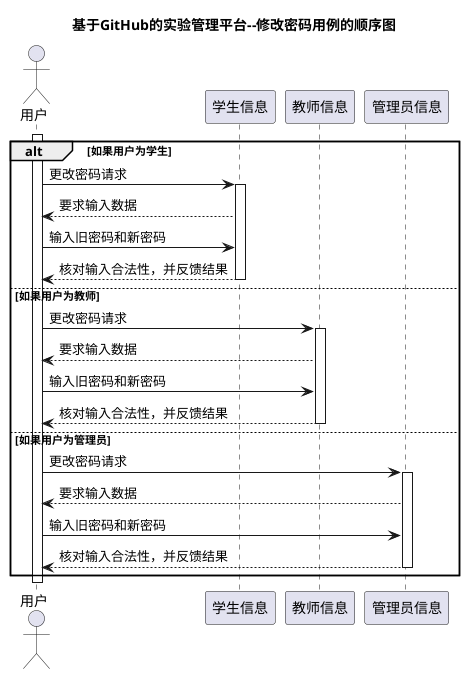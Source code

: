 @startuml
title 基于GitHub的实验管理平台--修改密码用例的顺序图
actor 用户
activate 用户
alt 如果用户为学生
    用户->学生信息:更改密码请求
    activate 学生信息
    学生信息-->用户:要求输入数据
    用户->学生信息:输入旧密码和新密码
    学生信息-->用户:核对输入合法性，并反馈结果
    deactivate 学生信息
else 如果用户为教师
    用户->教师信息:更改密码请求
    activate 教师信息
    教师信息-->用户:要求输入数据
    用户->教师信息:输入旧密码和新密码
    教师信息-->用户:核对输入合法性，并反馈结果
    deactivate 教师信息
else 如果用户为管理员
    用户->管理员信息:更改密码请求
    activate 管理员信息
    管理员信息-->用户:要求输入数据
    用户->管理员信息:输入旧密码和新密码
    管理员信息-->用户:核对输入合法性，并反馈结果
    deactivate 管理员信息
end
deactivate 用户
@enduml